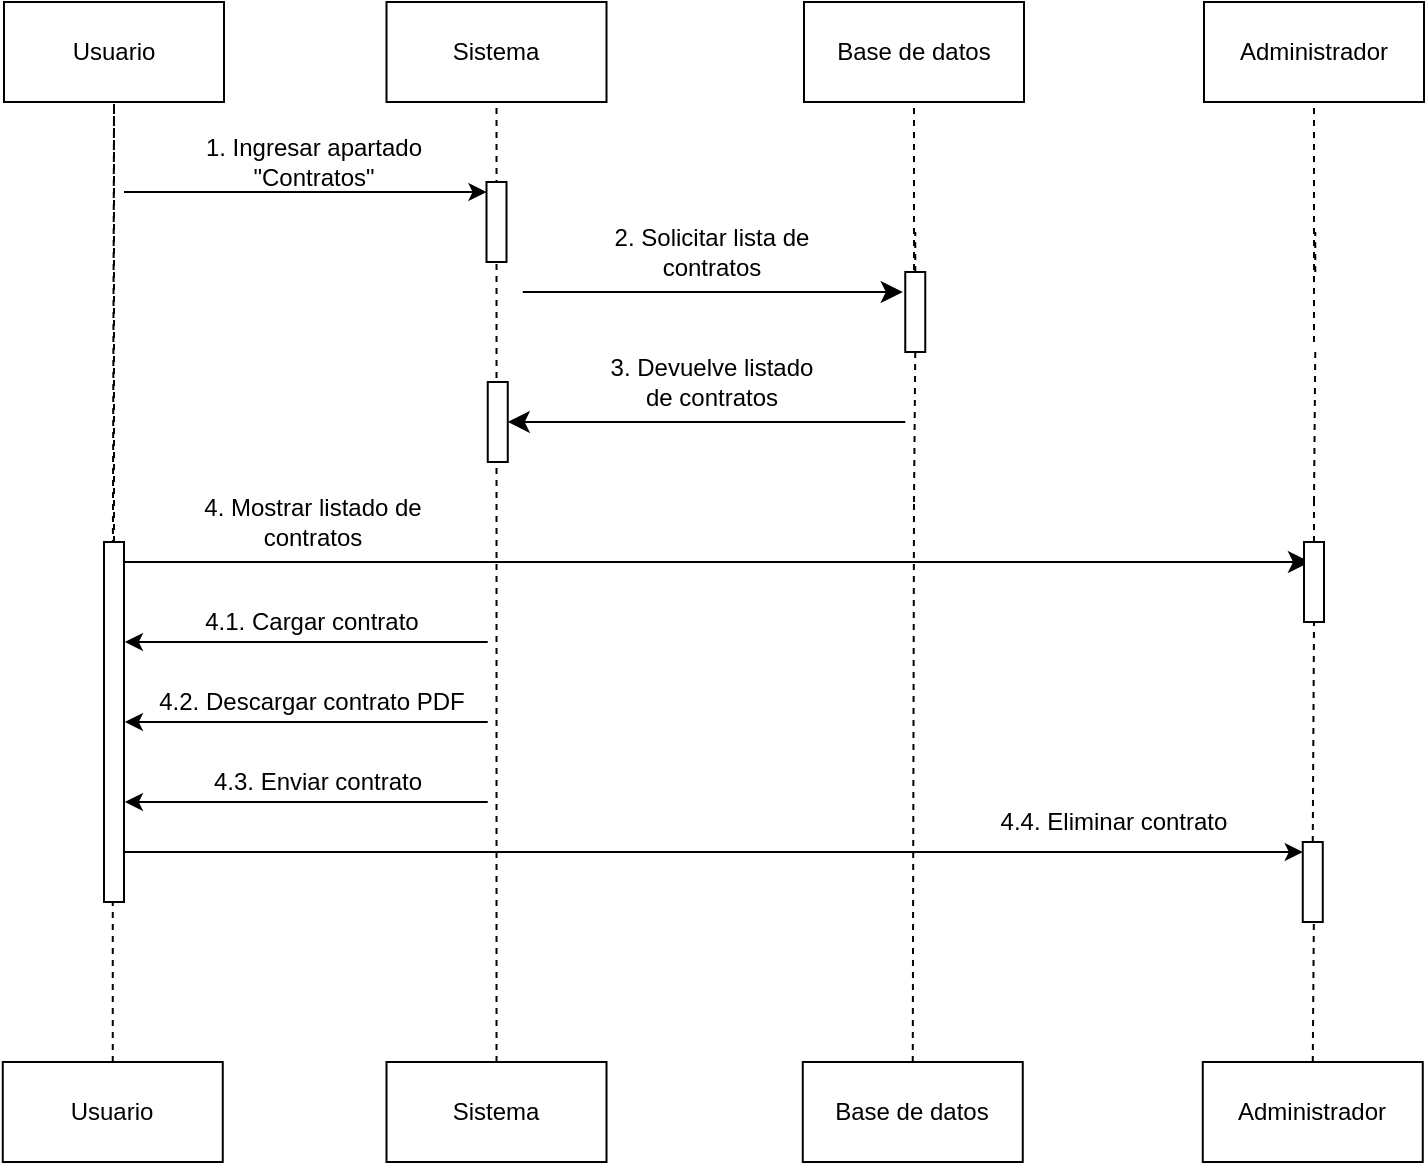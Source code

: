 <mxfile version="27.1.6">
  <diagram name="Página-1" id="bUz74yoLnu7ht94QflnF">
    <mxGraphModel grid="1" page="1" gridSize="10" guides="1" tooltips="1" connect="1" arrows="1" fold="1" pageScale="1" pageWidth="827" pageHeight="1169" math="0" shadow="0">
      <root>
        <mxCell id="0" />
        <mxCell id="1" parent="0" />
        <mxCell id="nySkgUSsawA6dYSrEMZ6-1" value="Usuario" style="html=1;whiteSpace=wrap;" vertex="1" parent="1">
          <mxGeometry x="117" y="40" width="110" height="50" as="geometry" />
        </mxCell>
        <mxCell id="nySkgUSsawA6dYSrEMZ6-2" value="Sistema&lt;span style=&quot;color: rgba(0, 0, 0, 0); font-family: monospace; font-size: 0px; text-align: start; text-wrap-mode: nowrap;&quot;&gt;%3CmxGraphModel%3E%3Croot%3E%3CmxCell%20id%3D%220%22%2F%3E%3CmxCell%20id%3D%221%22%20parent%3D%220%22%2F%3E%3CmxCell%20id%3D%222%22%20value%3D%22Usuario%22%20style%3D%22html%3D1%3BwhiteSpace%3Dwrap%3B%22%20vertex%3D%221%22%20parent%3D%221%22%3E%3CmxGeometry%20x%3D%2270%22%20y%3D%2240%22%20width%3D%22110%22%20height%3D%2250%22%20as%3D%22geometry%22%2F%3E%3C%2FmxCell%3E%3C%2Froot%3E%3C%2FmxGraphModel%3E&lt;/span&gt;" style="html=1;whiteSpace=wrap;" vertex="1" parent="1">
          <mxGeometry x="308.25" y="40" width="110" height="50" as="geometry" />
        </mxCell>
        <mxCell id="nySkgUSsawA6dYSrEMZ6-3" value="Base de datos" style="html=1;whiteSpace=wrap;" vertex="1" parent="1">
          <mxGeometry x="517" y="40" width="110" height="50" as="geometry" />
        </mxCell>
        <mxCell id="nySkgUSsawA6dYSrEMZ6-4" style="edgeStyle=orthogonalEdgeStyle;rounded=0;orthogonalLoop=1;jettySize=auto;html=1;exitX=0.5;exitY=0;exitDx=0;exitDy=0;dashed=1;endArrow=none;startFill=0;" edge="1" parent="1" source="nySkgUSsawA6dYSrEMZ6-5" target="nySkgUSsawA6dYSrEMZ6-1">
          <mxGeometry relative="1" as="geometry" />
        </mxCell>
        <mxCell id="nySkgUSsawA6dYSrEMZ6-5" value="Usuario" style="html=1;whiteSpace=wrap;" vertex="1" parent="1">
          <mxGeometry x="116.38" y="570" width="110" height="50" as="geometry" />
        </mxCell>
        <mxCell id="nySkgUSsawA6dYSrEMZ6-6" style="edgeStyle=orthogonalEdgeStyle;rounded=0;orthogonalLoop=1;jettySize=auto;html=1;exitX=0.5;exitY=0;exitDx=0;exitDy=0;dashed=1;endArrow=none;startFill=0;" edge="1" parent="1" source="nySkgUSsawA6dYSrEMZ6-7" target="nySkgUSsawA6dYSrEMZ6-2">
          <mxGeometry relative="1" as="geometry" />
        </mxCell>
        <mxCell id="nySkgUSsawA6dYSrEMZ6-7" value="Sistema&lt;span style=&quot;color: rgba(0, 0, 0, 0); font-family: monospace; font-size: 0px; text-align: start; text-wrap-mode: nowrap;&quot;&gt;%3CmxGraphModel%3E%3Croot%3E%3CmxCell%20id%3D%220%22%2F%3E%3CmxCell%20id%3D%221%22%20parent%3D%220%22%2F%3E%3CmxCell%20id%3D%222%22%20value%3D%22Usuario%22%20style%3D%22html%3D1%3BwhiteSpace%3Dwrap%3B%22%20vertex%3D%221%22%20parent%3D%221%22%3E%3CmxGeometry%20x%3D%2270%22%20y%3D%2240%22%20width%3D%22110%22%20height%3D%2250%22%20as%3D%22geometry%22%2F%3E%3C%2FmxCell%3E%3C%2Froot%3E%3C%2FmxGraphModel%3E&lt;/span&gt;" style="html=1;whiteSpace=wrap;" vertex="1" parent="1">
          <mxGeometry x="308.26" y="570" width="110" height="50" as="geometry" />
        </mxCell>
        <mxCell id="nySkgUSsawA6dYSrEMZ6-8" value="Base de datos" style="html=1;whiteSpace=wrap;" vertex="1" parent="1">
          <mxGeometry x="516.38" y="570" width="110" height="50" as="geometry" />
        </mxCell>
        <mxCell id="nySkgUSsawA6dYSrEMZ6-9" value="" style="endArrow=none;dashed=1;html=1;rounded=0;entryX=0.5;entryY=1;entryDx=0;entryDy=0;" edge="1" parent="1" source="nySkgUSsawA6dYSrEMZ6-25" target="nySkgUSsawA6dYSrEMZ6-1">
          <mxGeometry width="50" height="50" relative="1" as="geometry">
            <mxPoint x="168" y="205" as="sourcePoint" />
            <mxPoint x="167" y="90" as="targetPoint" />
          </mxGeometry>
        </mxCell>
        <mxCell id="nySkgUSsawA6dYSrEMZ6-10" value="" style="endArrow=none;dashed=1;html=1;rounded=0;entryX=0.5;entryY=1;entryDx=0;entryDy=0;" edge="1" parent="1" target="nySkgUSsawA6dYSrEMZ6-3">
          <mxGeometry width="50" height="50" relative="1" as="geometry">
            <mxPoint x="572" y="210" as="sourcePoint" />
            <mxPoint x="387" y="110" as="targetPoint" />
          </mxGeometry>
        </mxCell>
        <mxCell id="nySkgUSsawA6dYSrEMZ6-11" value="" style="endArrow=classic;html=1;rounded=0;entryX=0;entryY=0;entryDx=0;entryDy=5;entryPerimeter=0;" edge="1" parent="1" target="nySkgUSsawA6dYSrEMZ6-19">
          <mxGeometry width="50" height="50" relative="1" as="geometry">
            <mxPoint x="177" y="135" as="sourcePoint" />
            <mxPoint x="277" y="110" as="targetPoint" />
          </mxGeometry>
        </mxCell>
        <mxCell id="nySkgUSsawA6dYSrEMZ6-12" value="1. Ingresar apartado &quot;Contratos&quot;" style="text;html=1;align=center;verticalAlign=middle;whiteSpace=wrap;rounded=0;" vertex="1" parent="1">
          <mxGeometry x="187" y="110" width="170" height="20" as="geometry" />
        </mxCell>
        <mxCell id="nySkgUSsawA6dYSrEMZ6-13" value="" style="endArrow=none;dashed=1;html=1;rounded=0;entryX=0.5;entryY=1;entryDx=0;entryDy=0;" edge="1" parent="1" source="nySkgUSsawA6dYSrEMZ6-21">
          <mxGeometry width="50" height="50" relative="1" as="geometry">
            <mxPoint x="572.63" y="245" as="sourcePoint" />
            <mxPoint x="572.63" y="155" as="targetPoint" />
          </mxGeometry>
        </mxCell>
        <mxCell id="nySkgUSsawA6dYSrEMZ6-14" value="2. Solicitar lista de contratos" style="text;html=1;align=center;verticalAlign=middle;whiteSpace=wrap;rounded=0;" vertex="1" parent="1">
          <mxGeometry x="403.38" y="155" width="136" height="20" as="geometry" />
        </mxCell>
        <mxCell id="nySkgUSsawA6dYSrEMZ6-15" value="" style="endArrow=classic;html=1;rounded=0;fontSize=12;startSize=8;endSize=8;curved=1;entryX=0;entryY=0;entryDx=0;entryDy=5;entryPerimeter=0;" edge="1" parent="1">
          <mxGeometry width="50" height="50" relative="1" as="geometry">
            <mxPoint x="376.38" y="185" as="sourcePoint" />
            <mxPoint x="566.38" y="185" as="targetPoint" />
          </mxGeometry>
        </mxCell>
        <mxCell id="nySkgUSsawA6dYSrEMZ6-16" value="3. Devuelve listado de contratos" style="text;html=1;align=center;verticalAlign=middle;whiteSpace=wrap;rounded=0;" vertex="1" parent="1">
          <mxGeometry x="411.38" y="220" width="120" height="20" as="geometry" />
        </mxCell>
        <mxCell id="nySkgUSsawA6dYSrEMZ6-17" value="" style="endArrow=classic;html=1;rounded=0;fontSize=12;startSize=8;endSize=8;curved=0;" edge="1" parent="1" target="nySkgUSsawA6dYSrEMZ6-22">
          <mxGeometry width="50" height="50" relative="1" as="geometry">
            <mxPoint x="567.63" y="250" as="sourcePoint" />
            <mxPoint x="371.38" y="390" as="targetPoint" />
            <Array as="points" />
          </mxGeometry>
        </mxCell>
        <mxCell id="nySkgUSsawA6dYSrEMZ6-18" value="" style="endArrow=none;dashed=1;html=1;rounded=0;entryX=0.5;entryY=1;entryDx=0;entryDy=0;exitX=0.5;exitY=0;exitDx=0;exitDy=0;" edge="1" parent="1" source="nySkgUSsawA6dYSrEMZ6-8">
          <mxGeometry width="50" height="50" relative="1" as="geometry">
            <mxPoint x="572" y="610" as="sourcePoint" />
            <mxPoint x="572" y="290" as="targetPoint" />
          </mxGeometry>
        </mxCell>
        <mxCell id="nySkgUSsawA6dYSrEMZ6-19" value="" style="html=1;points=[[0,0,0,0,5],[0,1,0,0,-5],[1,0,0,0,5],[1,1,0,0,-5]];perimeter=orthogonalPerimeter;outlineConnect=0;targetShapes=umlLifeline;portConstraint=eastwest;newEdgeStyle={&quot;curved&quot;:0,&quot;rounded&quot;:0};" vertex="1" parent="1">
          <mxGeometry x="358.25" y="130" width="10" height="40" as="geometry" />
        </mxCell>
        <mxCell id="nySkgUSsawA6dYSrEMZ6-20" value="" style="endArrow=none;dashed=1;html=1;rounded=0;entryX=0.5;entryY=1;entryDx=0;entryDy=0;" edge="1" parent="1" target="nySkgUSsawA6dYSrEMZ6-21">
          <mxGeometry width="50" height="50" relative="1" as="geometry">
            <mxPoint x="572" y="290" as="sourcePoint" />
            <mxPoint x="572" y="200" as="targetPoint" />
          </mxGeometry>
        </mxCell>
        <mxCell id="nySkgUSsawA6dYSrEMZ6-21" value="" style="html=1;points=[[0,0,0,0,5],[0,1,0,0,-5],[1,0,0,0,5],[1,1,0,0,-5]];perimeter=orthogonalPerimeter;outlineConnect=0;targetShapes=umlLifeline;portConstraint=eastwest;newEdgeStyle={&quot;curved&quot;:0,&quot;rounded&quot;:0};" vertex="1" parent="1">
          <mxGeometry x="567.63" y="175" width="10" height="40" as="geometry" />
        </mxCell>
        <mxCell id="nySkgUSsawA6dYSrEMZ6-22" value="" style="html=1;points=[[0,0,0,0,5],[0,1,0,0,-5],[1,0,0,0,5],[1,1,0,0,-5]];perimeter=orthogonalPerimeter;outlineConnect=0;targetShapes=umlLifeline;portConstraint=eastwest;newEdgeStyle={&quot;curved&quot;:0,&quot;rounded&quot;:0};" vertex="1" parent="1">
          <mxGeometry x="358.88" y="230" width="10" height="40" as="geometry" />
        </mxCell>
        <mxCell id="nySkgUSsawA6dYSrEMZ6-23" value="" style="endArrow=classic;html=1;rounded=0;fontSize=12;startSize=8;endSize=8;curved=0;" edge="1" parent="1" source="nySkgUSsawA6dYSrEMZ6-25">
          <mxGeometry width="50" height="50" relative="1" as="geometry">
            <mxPoint x="357" y="320" as="sourcePoint" />
            <mxPoint x="770" y="320" as="targetPoint" />
            <Array as="points" />
          </mxGeometry>
        </mxCell>
        <mxCell id="nySkgUSsawA6dYSrEMZ6-24" value="4. Mostrar listado de contratos" style="text;html=1;align=center;verticalAlign=middle;whiteSpace=wrap;rounded=0;" vertex="1" parent="1">
          <mxGeometry x="198.82" y="290" width="145" height="20" as="geometry" />
        </mxCell>
        <mxCell id="nySkgUSsawA6dYSrEMZ6-25" value="" style="html=1;points=[[0,0,0,0,5],[0,1,0,0,-5],[1,0,0,0,5],[1,1,0,0,-5]];perimeter=orthogonalPerimeter;outlineConnect=0;targetShapes=umlLifeline;portConstraint=eastwest;newEdgeStyle={&quot;curved&quot;:0,&quot;rounded&quot;:0};" vertex="1" parent="1">
          <mxGeometry x="167" y="310" width="10" height="180" as="geometry" />
        </mxCell>
        <mxCell id="nySkgUSsawA6dYSrEMZ6-26" value="" style="endArrow=classic;html=1;rounded=0;" edge="1" parent="1">
          <mxGeometry width="50" height="50" relative="1" as="geometry">
            <mxPoint x="358.88" y="360" as="sourcePoint" />
            <mxPoint x="177.44" y="360" as="targetPoint" />
          </mxGeometry>
        </mxCell>
        <mxCell id="nySkgUSsawA6dYSrEMZ6-27" value="4.1. Cargar contrato" style="text;html=1;align=center;verticalAlign=middle;whiteSpace=wrap;rounded=0;" vertex="1" parent="1">
          <mxGeometry x="186.32" y="340" width="170" height="20" as="geometry" />
        </mxCell>
        <mxCell id="nySkgUSsawA6dYSrEMZ6-28" value="" style="endArrow=classic;html=1;rounded=0;" edge="1" parent="1">
          <mxGeometry width="50" height="50" relative="1" as="geometry">
            <mxPoint x="358.88" y="400" as="sourcePoint" />
            <mxPoint x="177.44" y="400" as="targetPoint" />
          </mxGeometry>
        </mxCell>
        <mxCell id="nySkgUSsawA6dYSrEMZ6-29" value="4.2. Descargar contrato PDF" style="text;html=1;align=center;verticalAlign=middle;whiteSpace=wrap;rounded=0;" vertex="1" parent="1">
          <mxGeometry x="186.32" y="380" width="170" height="20" as="geometry" />
        </mxCell>
        <mxCell id="nySkgUSsawA6dYSrEMZ6-30" value="" style="endArrow=classic;html=1;rounded=0;" edge="1" parent="1">
          <mxGeometry width="50" height="50" relative="1" as="geometry">
            <mxPoint x="358.88" y="440" as="sourcePoint" />
            <mxPoint x="177.44" y="440" as="targetPoint" />
          </mxGeometry>
        </mxCell>
        <mxCell id="nySkgUSsawA6dYSrEMZ6-31" value="4.3. Enviar contrato" style="text;html=1;align=center;verticalAlign=middle;whiteSpace=wrap;rounded=0;" vertex="1" parent="1">
          <mxGeometry x="188.82" y="420" width="170" height="20" as="geometry" />
        </mxCell>
        <mxCell id="nySkgUSsawA6dYSrEMZ6-36" value="" style="endArrow=classic;html=1;rounded=0;entryX=0;entryY=0;entryDx=0;entryDy=5;entryPerimeter=0;" edge="1" parent="1" source="nySkgUSsawA6dYSrEMZ6-25" target="nySkgUSsawA6dYSrEMZ6-44">
          <mxGeometry width="50" height="50" relative="1" as="geometry">
            <mxPoint x="358.88" y="550" as="sourcePoint" />
            <mxPoint x="767" y="550" as="targetPoint" />
          </mxGeometry>
        </mxCell>
        <mxCell id="nySkgUSsawA6dYSrEMZ6-37" value="4.4. Eliminar contrato" style="text;html=1;align=center;verticalAlign=middle;whiteSpace=wrap;rounded=0;" vertex="1" parent="1">
          <mxGeometry x="587" y="440" width="170" height="20" as="geometry" />
        </mxCell>
        <mxCell id="nySkgUSsawA6dYSrEMZ6-38" value="Administrador" style="html=1;whiteSpace=wrap;" vertex="1" parent="1">
          <mxGeometry x="717" y="40" width="110" height="50" as="geometry" />
        </mxCell>
        <mxCell id="nySkgUSsawA6dYSrEMZ6-39" value="Administrador" style="html=1;whiteSpace=wrap;" vertex="1" parent="1">
          <mxGeometry x="716.38" y="570" width="110" height="50" as="geometry" />
        </mxCell>
        <mxCell id="nySkgUSsawA6dYSrEMZ6-40" value="" style="endArrow=none;dashed=1;html=1;rounded=0;entryX=0.5;entryY=1;entryDx=0;entryDy=0;" edge="1" parent="1" target="nySkgUSsawA6dYSrEMZ6-38">
          <mxGeometry width="50" height="50" relative="1" as="geometry">
            <mxPoint x="772" y="210" as="sourcePoint" />
            <mxPoint x="587" y="110" as="targetPoint" />
          </mxGeometry>
        </mxCell>
        <mxCell id="nySkgUSsawA6dYSrEMZ6-41" value="" style="endArrow=none;dashed=1;html=1;rounded=0;entryX=0.5;entryY=1;entryDx=0;entryDy=0;" edge="1" parent="1">
          <mxGeometry width="50" height="50" relative="1" as="geometry">
            <mxPoint x="772.63" y="175" as="sourcePoint" />
            <mxPoint x="772.63" y="155" as="targetPoint" />
          </mxGeometry>
        </mxCell>
        <mxCell id="nySkgUSsawA6dYSrEMZ6-42" value="" style="endArrow=none;dashed=1;html=1;rounded=0;entryX=0.5;entryY=1;entryDx=0;entryDy=0;exitX=0.5;exitY=0;exitDx=0;exitDy=0;" edge="1" parent="1" source="nySkgUSsawA6dYSrEMZ6-48">
          <mxGeometry width="50" height="50" relative="1" as="geometry">
            <mxPoint x="772" y="610" as="sourcePoint" />
            <mxPoint x="772" y="290" as="targetPoint" />
          </mxGeometry>
        </mxCell>
        <mxCell id="nySkgUSsawA6dYSrEMZ6-43" value="" style="endArrow=none;dashed=1;html=1;rounded=0;entryX=0.5;entryY=1;entryDx=0;entryDy=0;" edge="1" parent="1">
          <mxGeometry width="50" height="50" relative="1" as="geometry">
            <mxPoint x="772" y="290" as="sourcePoint" />
            <mxPoint x="772.63" y="215" as="targetPoint" />
          </mxGeometry>
        </mxCell>
        <mxCell id="nySkgUSsawA6dYSrEMZ6-49" value="" style="endArrow=none;dashed=1;html=1;rounded=0;entryX=0.5;entryY=1;entryDx=0;entryDy=0;exitX=0.5;exitY=0;exitDx=0;exitDy=0;" edge="1" parent="1" source="nySkgUSsawA6dYSrEMZ6-44" target="nySkgUSsawA6dYSrEMZ6-48">
          <mxGeometry width="50" height="50" relative="1" as="geometry">
            <mxPoint x="772" y="680" as="sourcePoint" />
            <mxPoint x="772" y="290" as="targetPoint" />
            <Array as="points" />
          </mxGeometry>
        </mxCell>
        <mxCell id="nySkgUSsawA6dYSrEMZ6-48" value="" style="html=1;points=[[0,0,0,0,5],[0,1,0,0,-5],[1,0,0,0,5],[1,1,0,0,-5]];perimeter=orthogonalPerimeter;outlineConnect=0;targetShapes=umlLifeline;portConstraint=eastwest;newEdgeStyle={&quot;curved&quot;:0,&quot;rounded&quot;:0};" vertex="1" parent="1">
          <mxGeometry x="767" y="310" width="10" height="40" as="geometry" />
        </mxCell>
        <mxCell id="nySkgUSsawA6dYSrEMZ6-51" value="" style="endArrow=none;dashed=1;html=1;rounded=0;entryX=0.5;entryY=1;entryDx=0;entryDy=0;exitX=0.5;exitY=0;exitDx=0;exitDy=0;" edge="1" parent="1" source="nySkgUSsawA6dYSrEMZ6-39" target="nySkgUSsawA6dYSrEMZ6-44">
          <mxGeometry width="50" height="50" relative="1" as="geometry">
            <mxPoint x="771" y="610" as="sourcePoint" />
            <mxPoint x="772" y="350" as="targetPoint" />
            <Array as="points">
              <mxPoint x="772" y="490" />
            </Array>
          </mxGeometry>
        </mxCell>
        <mxCell id="nySkgUSsawA6dYSrEMZ6-44" value="" style="html=1;points=[[0,0,0,0,5],[0,1,0,0,-5],[1,0,0,0,5],[1,1,0,0,-5]];perimeter=orthogonalPerimeter;outlineConnect=0;targetShapes=umlLifeline;portConstraint=eastwest;newEdgeStyle={&quot;curved&quot;:0,&quot;rounded&quot;:0};" vertex="1" parent="1">
          <mxGeometry x="766.38" y="460" width="10" height="40" as="geometry" />
        </mxCell>
      </root>
    </mxGraphModel>
  </diagram>
</mxfile>

